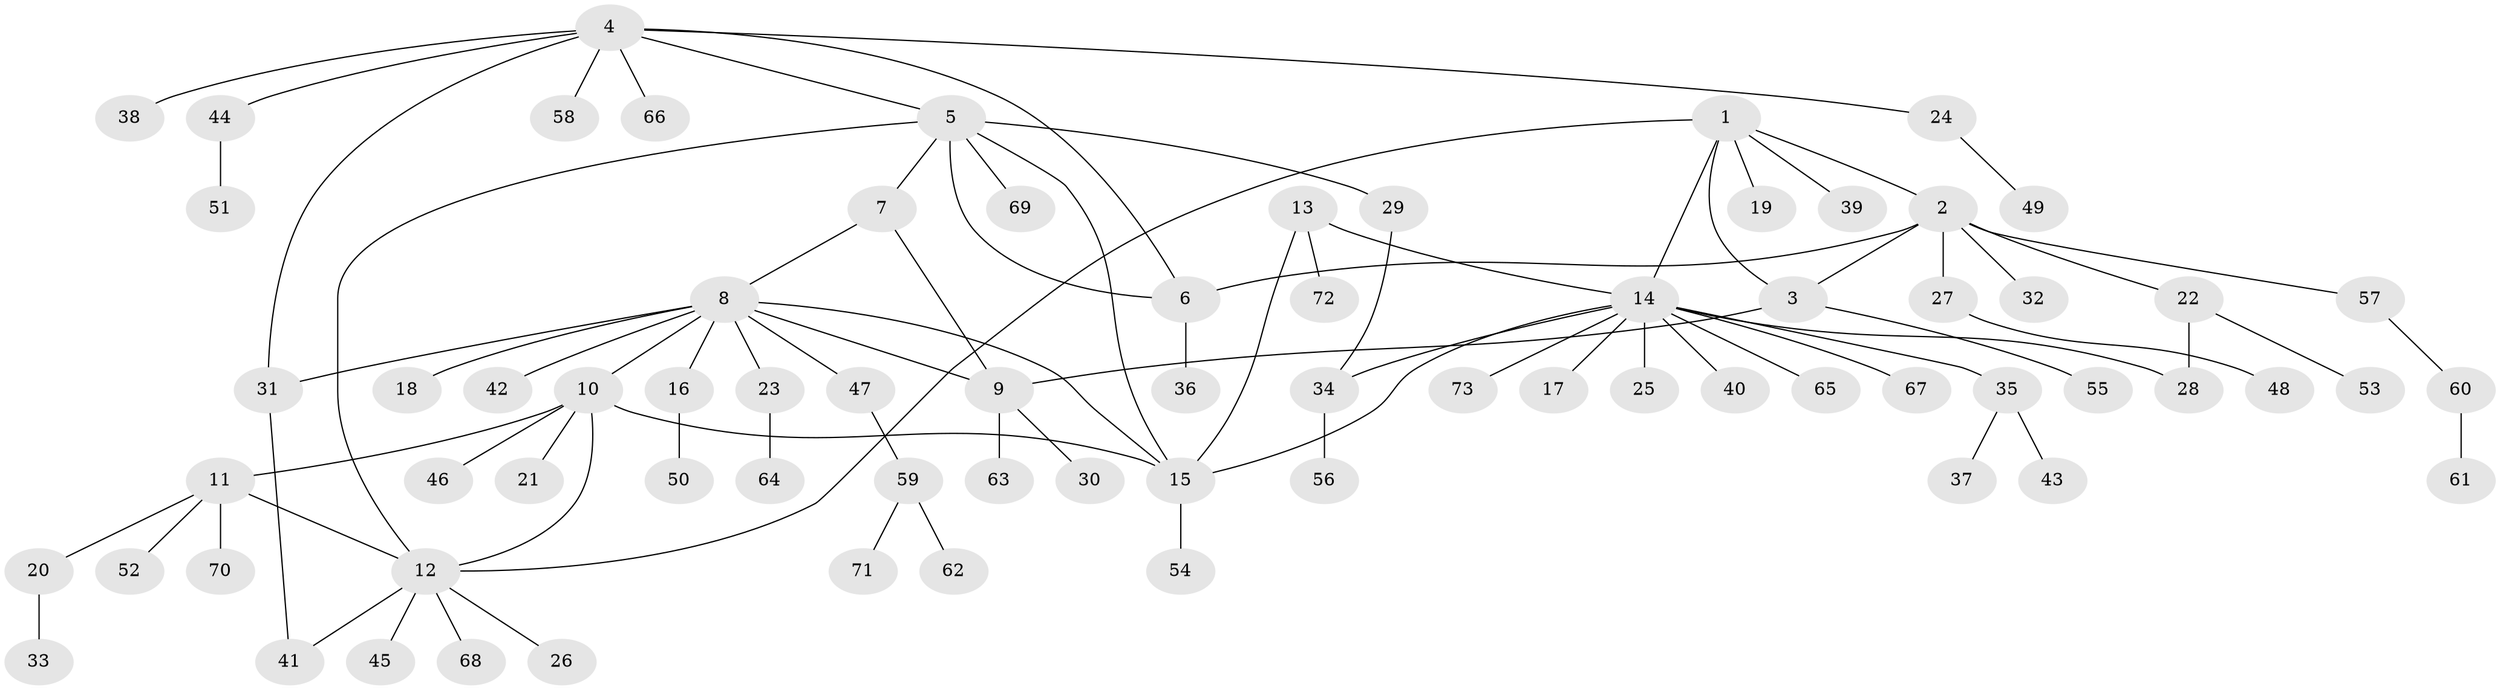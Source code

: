 // coarse degree distribution, {5: 0.019230769230769232, 9: 0.019230769230769232, 3: 0.057692307692307696, 7: 0.019230769230769232, 8: 0.038461538461538464, 10: 0.019230769230769232, 4: 0.019230769230769232, 6: 0.038461538461538464, 12: 0.019230769230769232, 1: 0.6538461538461539, 2: 0.09615384615384616}
// Generated by graph-tools (version 1.1) at 2025/52/02/27/25 19:52:21]
// undirected, 73 vertices, 87 edges
graph export_dot {
graph [start="1"]
  node [color=gray90,style=filled];
  1;
  2;
  3;
  4;
  5;
  6;
  7;
  8;
  9;
  10;
  11;
  12;
  13;
  14;
  15;
  16;
  17;
  18;
  19;
  20;
  21;
  22;
  23;
  24;
  25;
  26;
  27;
  28;
  29;
  30;
  31;
  32;
  33;
  34;
  35;
  36;
  37;
  38;
  39;
  40;
  41;
  42;
  43;
  44;
  45;
  46;
  47;
  48;
  49;
  50;
  51;
  52;
  53;
  54;
  55;
  56;
  57;
  58;
  59;
  60;
  61;
  62;
  63;
  64;
  65;
  66;
  67;
  68;
  69;
  70;
  71;
  72;
  73;
  1 -- 2;
  1 -- 3;
  1 -- 12;
  1 -- 14;
  1 -- 19;
  1 -- 39;
  2 -- 3;
  2 -- 6;
  2 -- 22;
  2 -- 27;
  2 -- 32;
  2 -- 57;
  3 -- 9;
  3 -- 55;
  4 -- 5;
  4 -- 6;
  4 -- 24;
  4 -- 31;
  4 -- 38;
  4 -- 44;
  4 -- 58;
  4 -- 66;
  5 -- 6;
  5 -- 7;
  5 -- 12;
  5 -- 15;
  5 -- 29;
  5 -- 69;
  6 -- 36;
  7 -- 8;
  7 -- 9;
  8 -- 9;
  8 -- 10;
  8 -- 15;
  8 -- 16;
  8 -- 18;
  8 -- 23;
  8 -- 31;
  8 -- 42;
  8 -- 47;
  9 -- 30;
  9 -- 63;
  10 -- 11;
  10 -- 12;
  10 -- 15;
  10 -- 21;
  10 -- 46;
  11 -- 12;
  11 -- 20;
  11 -- 52;
  11 -- 70;
  12 -- 26;
  12 -- 41;
  12 -- 45;
  12 -- 68;
  13 -- 14;
  13 -- 15;
  13 -- 72;
  14 -- 15;
  14 -- 17;
  14 -- 25;
  14 -- 28;
  14 -- 34;
  14 -- 35;
  14 -- 40;
  14 -- 65;
  14 -- 67;
  14 -- 73;
  15 -- 54;
  16 -- 50;
  20 -- 33;
  22 -- 28;
  22 -- 53;
  23 -- 64;
  24 -- 49;
  27 -- 48;
  29 -- 34;
  31 -- 41;
  34 -- 56;
  35 -- 37;
  35 -- 43;
  44 -- 51;
  47 -- 59;
  57 -- 60;
  59 -- 62;
  59 -- 71;
  60 -- 61;
}
